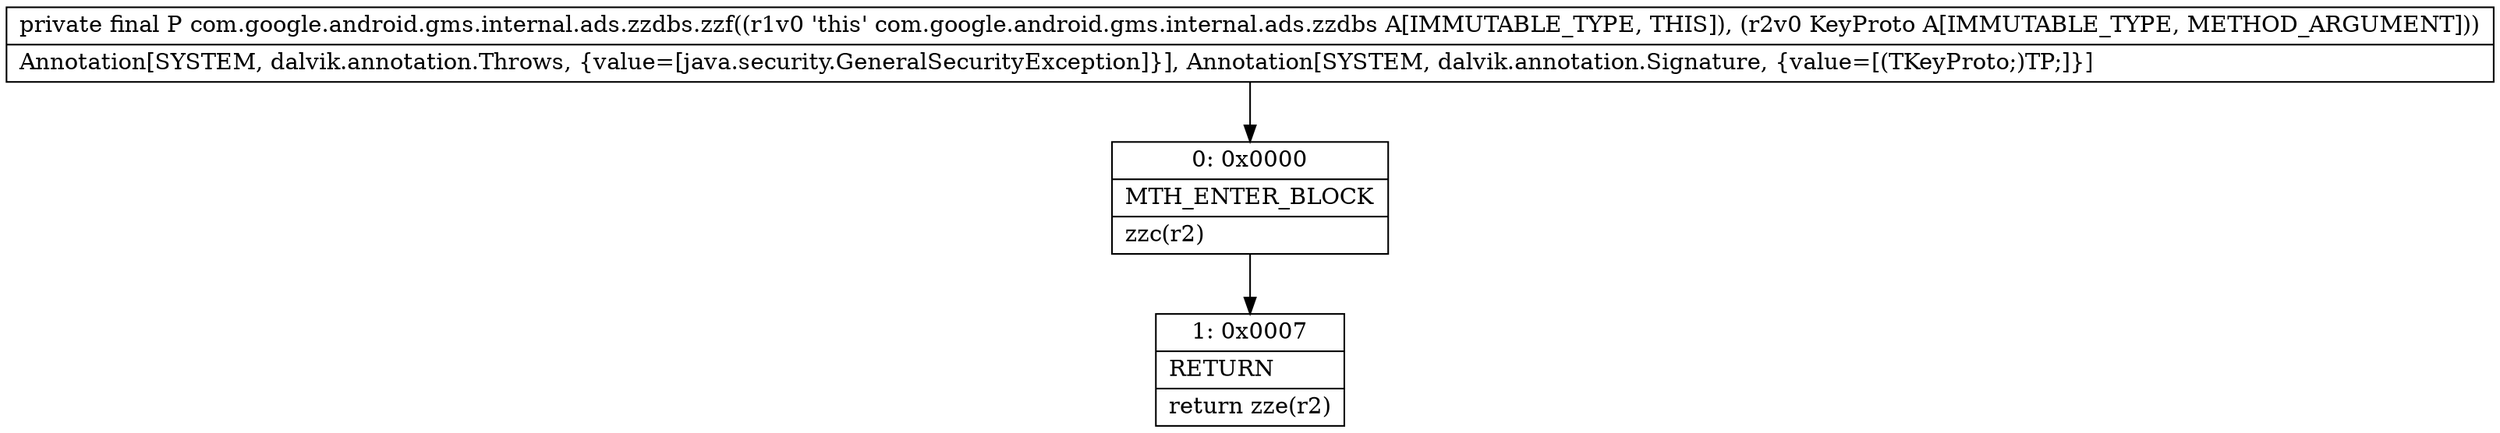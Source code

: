 digraph "CFG forcom.google.android.gms.internal.ads.zzdbs.zzf(Lcom\/google\/android\/gms\/internal\/ads\/zzdpj;)Ljava\/lang\/Object;" {
Node_0 [shape=record,label="{0\:\ 0x0000|MTH_ENTER_BLOCK\l|zzc(r2)\l}"];
Node_1 [shape=record,label="{1\:\ 0x0007|RETURN\l|return zze(r2)\l}"];
MethodNode[shape=record,label="{private final P com.google.android.gms.internal.ads.zzdbs.zzf((r1v0 'this' com.google.android.gms.internal.ads.zzdbs A[IMMUTABLE_TYPE, THIS]), (r2v0 KeyProto A[IMMUTABLE_TYPE, METHOD_ARGUMENT]))  | Annotation[SYSTEM, dalvik.annotation.Throws, \{value=[java.security.GeneralSecurityException]\}], Annotation[SYSTEM, dalvik.annotation.Signature, \{value=[(TKeyProto;)TP;]\}]\l}"];
MethodNode -> Node_0;
Node_0 -> Node_1;
}

